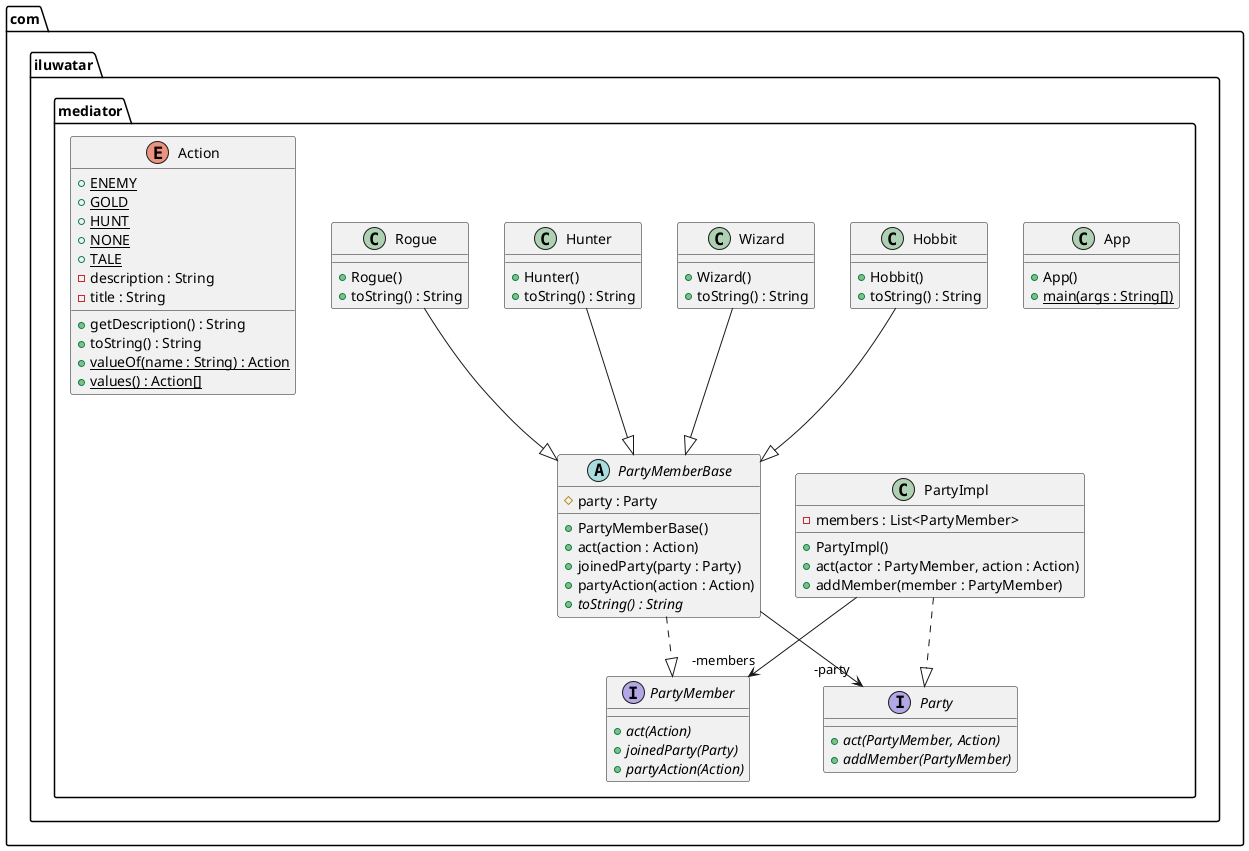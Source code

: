 @startuml
package com.iluwatar.mediator {
  class App {
    + App()
    + main(args : String[]) {static}
  }
  class Hobbit {
    + Hobbit()
    + toString() : String
  }
  interface PartyMember {
    + act(Action) {abstract}
    + joinedParty(Party) {abstract}
    + partyAction(Action) {abstract}
  }
  interface Party {
    + act(PartyMember, Action) {abstract}
    + addMember(PartyMember) {abstract}
  }
  class Wizard {
    + Wizard()
    + toString() : String
  }
  class PartyImpl {
    - members : List<PartyMember>
    + PartyImpl()
    + act(actor : PartyMember, action : Action)
    + addMember(member : PartyMember)
  }
  class Hunter {
    + Hunter()
    + toString() : String
  }
  class Rogue {
    + Rogue()
    + toString() : String
  }
  abstract class PartyMemberBase {
    # party : Party
    + PartyMemberBase()
    + act(action : Action)
    + joinedParty(party : Party)
    + partyAction(action : Action)
    + toString() : String {abstract}
  }
  enum Action {
    + ENEMY {static}
    + GOLD {static}
    + HUNT {static}
    + NONE {static}
    + TALE {static}
    - description : String
    - title : String
    + getDescription() : String
    + toString() : String
    + valueOf(name : String) : Action {static}
    + values() : Action[] {static}
  }
}
PartyImpl -->  "-members" PartyMember
PartyMemberBase -->  "-party" Party
Hobbit --|> PartyMemberBase 
Wizard --|> PartyMemberBase 
PartyImpl ..|> Party 
Hunter --|> PartyMemberBase 
Rogue --|> PartyMemberBase 
PartyMemberBase ..|> PartyMember 
@enduml